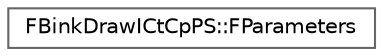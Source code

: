 digraph "Graphical Class Hierarchy"
{
 // INTERACTIVE_SVG=YES
 // LATEX_PDF_SIZE
  bgcolor="transparent";
  edge [fontname=Helvetica,fontsize=10,labelfontname=Helvetica,labelfontsize=10];
  node [fontname=Helvetica,fontsize=10,shape=box,height=0.2,width=0.4];
  rankdir="LR";
  Node0 [id="Node000000",label="FBinkDrawICtCpPS::FParameters",height=0.2,width=0.4,color="grey40", fillcolor="white", style="filled",URL="$d1/d3a/classFBinkDrawICtCpPS_1_1FParameters.html",tooltip=" "];
}
